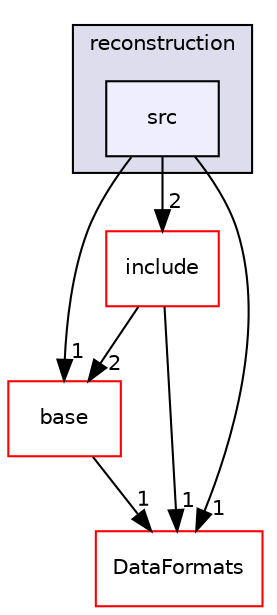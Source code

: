 digraph "/home/travis/build/AliceO2Group/AliceO2/Detectors/FIT/reconstruction/src" {
  bgcolor=transparent;
  compound=true
  node [ fontsize="10", fontname="Helvetica"];
  edge [ labelfontsize="10", labelfontname="Helvetica"];
  subgraph clusterdir_2c820bed5c411b935519b7bdac22c9ce {
    graph [ bgcolor="#ddddee", pencolor="black", label="reconstruction" fontname="Helvetica", fontsize="10", URL="dir_2c820bed5c411b935519b7bdac22c9ce.html"]
  dir_825166f14433d183d2d3a946ddb96719 [shape=box, label="src", style="filled", fillcolor="#eeeeff", pencolor="black", URL="dir_825166f14433d183d2d3a946ddb96719.html"];
  }
  dir_efd5be80f1ea96799fa313034d485898 [shape=box label="base" color="red" URL="dir_efd5be80f1ea96799fa313034d485898.html"];
  dir_1af69bfcf1f17ec123009496bd1e7488 [shape=box label="include" color="red" URL="dir_1af69bfcf1f17ec123009496bd1e7488.html"];
  dir_2171f7ec022c5423887b07c69b2f5b48 [shape=box label="DataFormats" color="red" URL="dir_2171f7ec022c5423887b07c69b2f5b48.html"];
  dir_efd5be80f1ea96799fa313034d485898->dir_2171f7ec022c5423887b07c69b2f5b48 [headlabel="1", labeldistance=1.5 headhref="dir_000218_000055.html"];
  dir_825166f14433d183d2d3a946ddb96719->dir_efd5be80f1ea96799fa313034d485898 [headlabel="1", labeldistance=1.5 headhref="dir_000263_000218.html"];
  dir_825166f14433d183d2d3a946ddb96719->dir_1af69bfcf1f17ec123009496bd1e7488 [headlabel="2", labeldistance=1.5 headhref="dir_000263_000261.html"];
  dir_825166f14433d183d2d3a946ddb96719->dir_2171f7ec022c5423887b07c69b2f5b48 [headlabel="1", labeldistance=1.5 headhref="dir_000263_000055.html"];
  dir_1af69bfcf1f17ec123009496bd1e7488->dir_efd5be80f1ea96799fa313034d485898 [headlabel="2", labeldistance=1.5 headhref="dir_000261_000218.html"];
  dir_1af69bfcf1f17ec123009496bd1e7488->dir_2171f7ec022c5423887b07c69b2f5b48 [headlabel="1", labeldistance=1.5 headhref="dir_000261_000055.html"];
}
